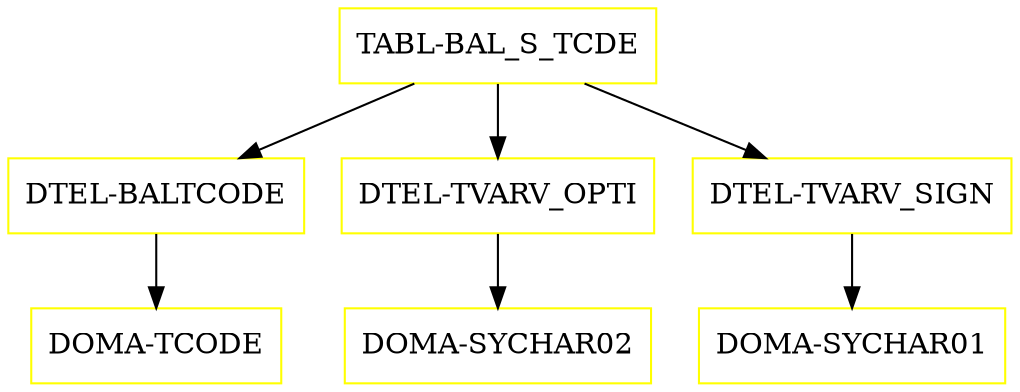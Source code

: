 digraph G {
  "TABL-BAL_S_TCDE" [shape=box,color=yellow];
  "DTEL-BALTCODE" [shape=box,color=yellow,URL="./DTEL_BALTCODE.html"];
  "DOMA-TCODE" [shape=box,color=yellow,URL="./DOMA_TCODE.html"];
  "DTEL-TVARV_OPTI" [shape=box,color=yellow,URL="./DTEL_TVARV_OPTI.html"];
  "DOMA-SYCHAR02" [shape=box,color=yellow,URL="./DOMA_SYCHAR02.html"];
  "DTEL-TVARV_SIGN" [shape=box,color=yellow,URL="./DTEL_TVARV_SIGN.html"];
  "DOMA-SYCHAR01" [shape=box,color=yellow,URL="./DOMA_SYCHAR01.html"];
  "TABL-BAL_S_TCDE" -> "DTEL-TVARV_SIGN";
  "TABL-BAL_S_TCDE" -> "DTEL-TVARV_OPTI";
  "TABL-BAL_S_TCDE" -> "DTEL-BALTCODE";
  "DTEL-BALTCODE" -> "DOMA-TCODE";
  "DTEL-TVARV_OPTI" -> "DOMA-SYCHAR02";
  "DTEL-TVARV_SIGN" -> "DOMA-SYCHAR01";
}
